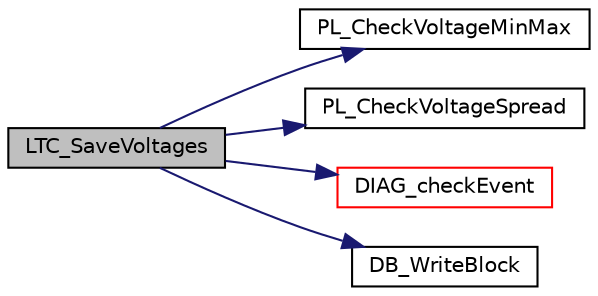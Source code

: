 digraph "LTC_SaveVoltages"
{
  edge [fontname="Helvetica",fontsize="10",labelfontname="Helvetica",labelfontsize="10"];
  node [fontname="Helvetica",fontsize="10",shape=record];
  rankdir="LR";
  Node272 [label="LTC_SaveVoltages",height=0.2,width=0.4,color="black", fillcolor="grey75", style="filled", fontcolor="black"];
  Node272 -> Node273 [color="midnightblue",fontsize="10",style="solid",fontname="Helvetica"];
  Node273 [label="PL_CheckVoltageMinMax",height=0.2,width=0.4,color="black", fillcolor="white", style="filled",URL="$slaveplausibility_8c.html#a63e221e6fcbd44ab9f591925fcc21659",tooltip="Cell voltage plausibility check. "];
  Node272 -> Node274 [color="midnightblue",fontsize="10",style="solid",fontname="Helvetica"];
  Node274 [label="PL_CheckVoltageSpread",height=0.2,width=0.4,color="black", fillcolor="white", style="filled",URL="$slaveplausibility_8c.html#ad4acce36458a3b14a416401e6698c1f4",tooltip="Cell voltage spread plausibility check. "];
  Node272 -> Node275 [color="midnightblue",fontsize="10",style="solid",fontname="Helvetica"];
  Node275 [label="DIAG_checkEvent",height=0.2,width=0.4,color="red", fillcolor="white", style="filled",URL="$diag_8c.html#a9e06aacb2ff6bcf9245e2b3a283857bc",tooltip="DIAG_checkEvent provides a simple interface to check an event for E_OK. "];
  Node272 -> Node280 [color="midnightblue",fontsize="10",style="solid",fontname="Helvetica"];
  Node280 [label="DB_WriteBlock",height=0.2,width=0.4,color="black", fillcolor="white", style="filled",URL="$database_8c.html#ab4d337e13c53dbdab695980576d33fb0",tooltip="Stores a datablock in database. "];
}
